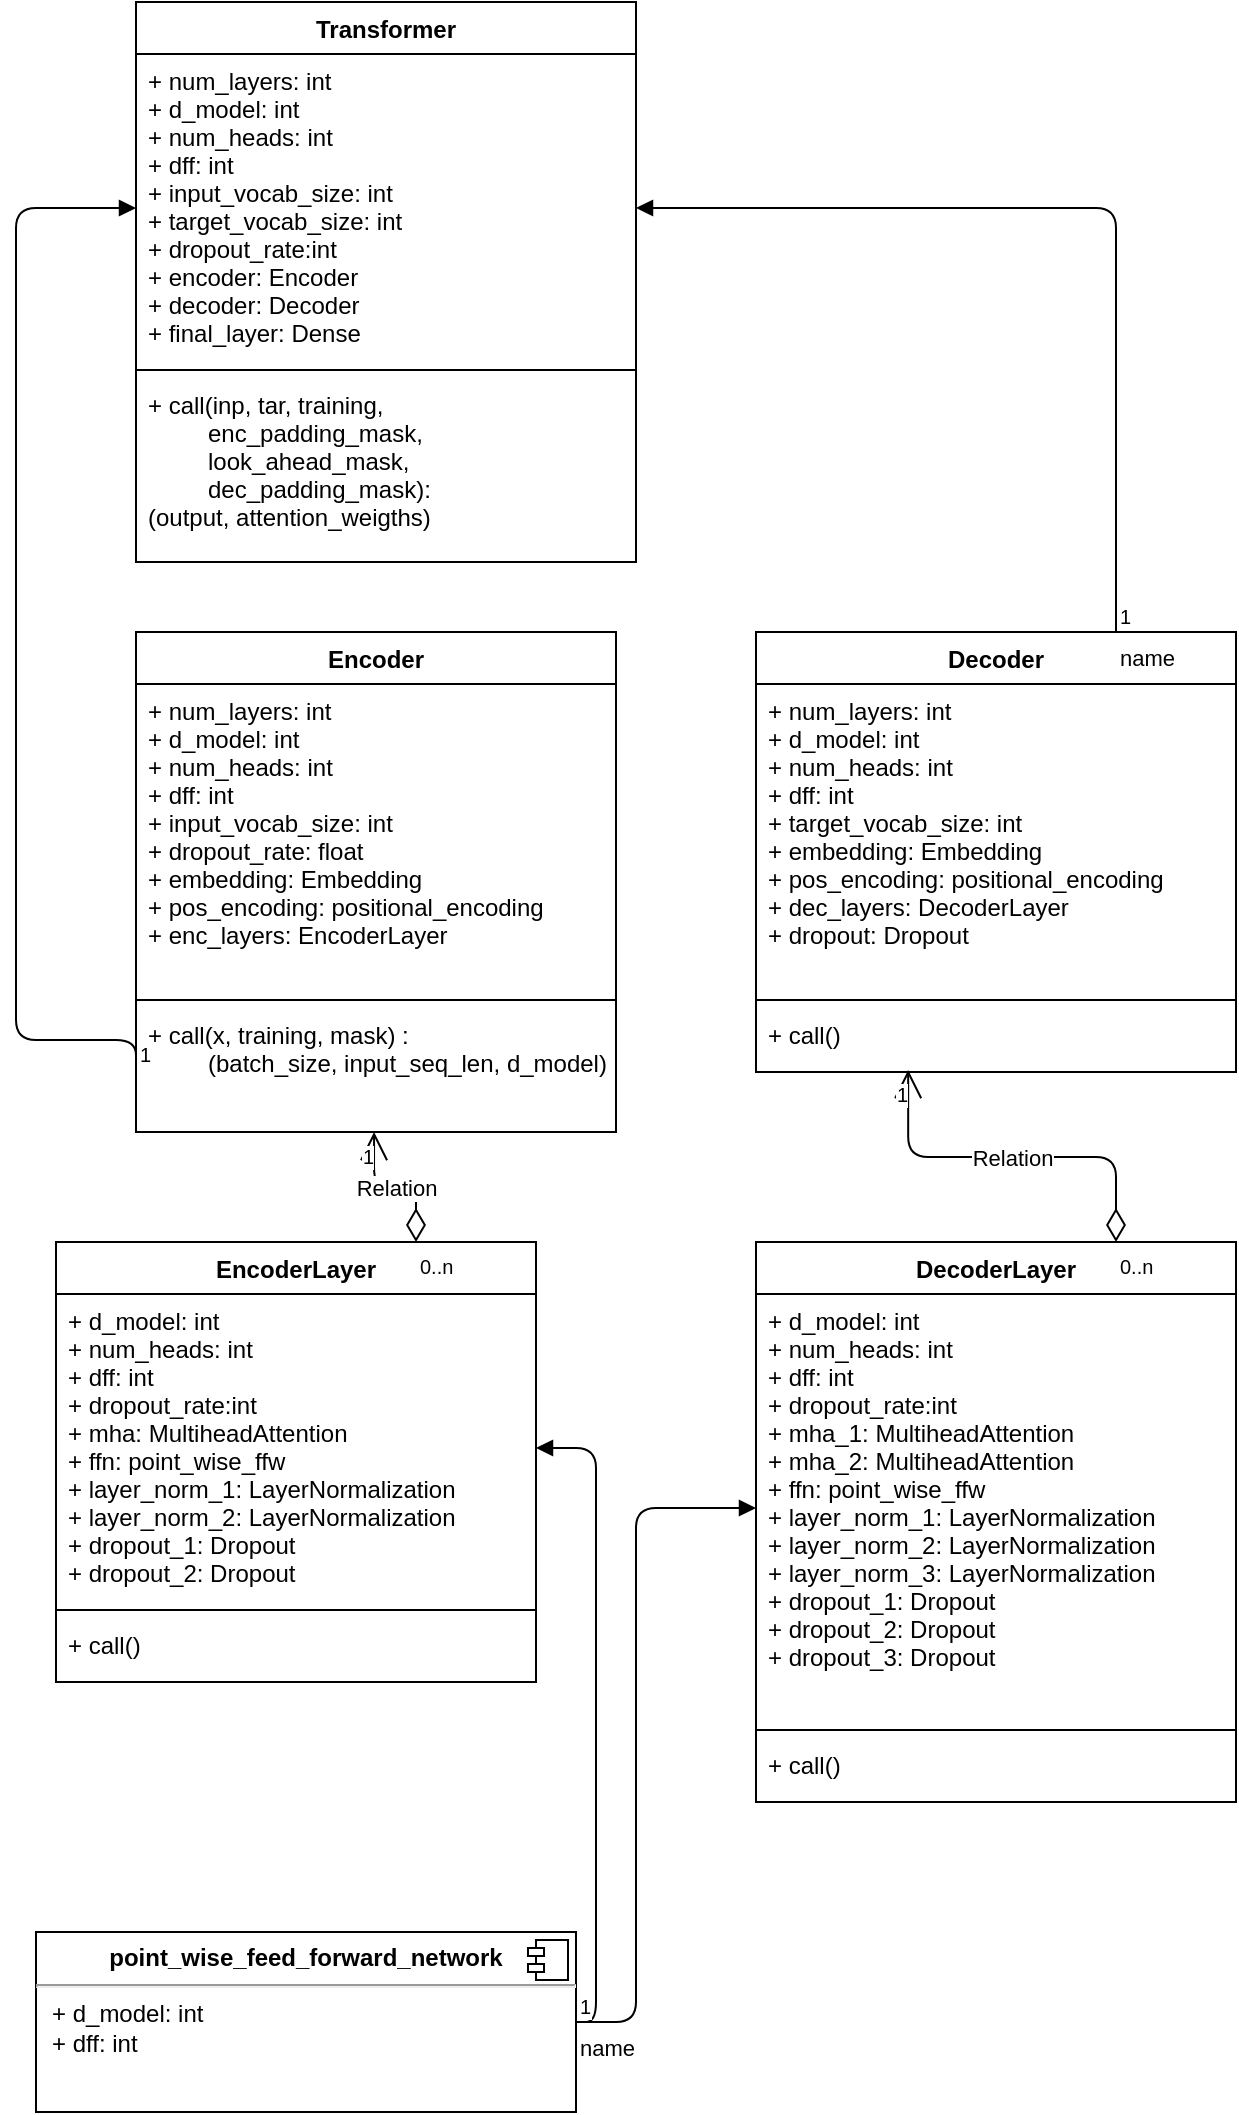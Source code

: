 <mxfile version="10.6.5" type="device"><diagram id="yxaMrDjpXiHlylC5TRum" name="Page-1"><mxGraphModel dx="1078" dy="812" grid="1" gridSize="10" guides="1" tooltips="1" connect="1" arrows="1" fold="1" page="1" pageScale="1" pageWidth="850" pageHeight="1100" math="0" shadow="0"><root><mxCell id="0"/><mxCell id="1" parent="0"/><mxCell id="pOJoa1dp1Yo3Zwxjf_ci-2" value="Transformer&#10;" style="swimlane;fontStyle=1;align=center;verticalAlign=top;childLayout=stackLayout;horizontal=1;startSize=26;horizontalStack=0;resizeParent=1;resizeParentMax=0;resizeLast=0;collapsible=1;marginBottom=0;" vertex="1" parent="1"><mxGeometry x="90" width="250" height="280" as="geometry"/></mxCell><mxCell id="pOJoa1dp1Yo3Zwxjf_ci-3" value="+ num_layers: int&#10;+ d_model: int&#10;+ num_heads: int&#10;+ dff: int&#10;+ input_vocab_size: int&#10;+ target_vocab_size: int&#10;+ dropout_rate:int&#10;+ encoder: Encoder&#10;+ decoder: Decoder&#10;+ final_layer: Dense&#10;" style="text;strokeColor=none;fillColor=none;align=left;verticalAlign=top;spacingLeft=4;spacingRight=4;overflow=hidden;rotatable=0;points=[[0,0.5],[1,0.5]];portConstraint=eastwest;" vertex="1" parent="pOJoa1dp1Yo3Zwxjf_ci-2"><mxGeometry y="26" width="250" height="154" as="geometry"/></mxCell><mxCell id="pOJoa1dp1Yo3Zwxjf_ci-4" value="" style="line;strokeWidth=1;fillColor=none;align=left;verticalAlign=middle;spacingTop=-1;spacingLeft=3;spacingRight=3;rotatable=0;labelPosition=right;points=[];portConstraint=eastwest;" vertex="1" parent="pOJoa1dp1Yo3Zwxjf_ci-2"><mxGeometry y="180" width="250" height="8" as="geometry"/></mxCell><mxCell id="pOJoa1dp1Yo3Zwxjf_ci-5" value="+ call(inp, tar, training, &#10;         enc_padding_mask, &#10;         look_ahead_mask, &#10;         dec_padding_mask): &#10;(output, attention_weigths)" style="text;strokeColor=none;fillColor=none;align=left;verticalAlign=top;spacingLeft=4;spacingRight=4;overflow=hidden;rotatable=0;points=[[0,0.5],[1,0.5]];portConstraint=eastwest;" vertex="1" parent="pOJoa1dp1Yo3Zwxjf_ci-2"><mxGeometry y="188" width="250" height="92" as="geometry"/></mxCell><mxCell id="pOJoa1dp1Yo3Zwxjf_ci-7" value="EncoderLayer&#10;" style="swimlane;fontStyle=1;align=center;verticalAlign=top;childLayout=stackLayout;horizontal=1;startSize=26;horizontalStack=0;resizeParent=1;resizeParentMax=0;resizeLast=0;collapsible=1;marginBottom=0;" vertex="1" parent="1"><mxGeometry x="50" y="620" width="240" height="220" as="geometry"/></mxCell><mxCell id="pOJoa1dp1Yo3Zwxjf_ci-8" value="+ d_model: int&#10;+ num_heads: int&#10;+ dff: int&#10;+ dropout_rate:int&#10;+ mha: MultiheadAttention&#10;+ ffn: point_wise_ffw&#10;+ layer_norm_1: LayerNormalization&#10;+ layer_norm_2: LayerNormalization&#10;+ dropout_1: Dropout&#10;+ dropout_2: Dropout&#10;" style="text;strokeColor=none;fillColor=none;align=left;verticalAlign=top;spacingLeft=4;spacingRight=4;overflow=hidden;rotatable=0;points=[[0,0.5],[1,0.5]];portConstraint=eastwest;" vertex="1" parent="pOJoa1dp1Yo3Zwxjf_ci-7"><mxGeometry y="26" width="240" height="154" as="geometry"/></mxCell><mxCell id="pOJoa1dp1Yo3Zwxjf_ci-9" value="" style="line;strokeWidth=1;fillColor=none;align=left;verticalAlign=middle;spacingTop=-1;spacingLeft=3;spacingRight=3;rotatable=0;labelPosition=right;points=[];portConstraint=eastwest;" vertex="1" parent="pOJoa1dp1Yo3Zwxjf_ci-7"><mxGeometry y="180" width="240" height="8" as="geometry"/></mxCell><mxCell id="pOJoa1dp1Yo3Zwxjf_ci-10" value="+ call()" style="text;strokeColor=none;fillColor=none;align=left;verticalAlign=top;spacingLeft=4;spacingRight=4;overflow=hidden;rotatable=0;points=[[0,0.5],[1,0.5]];portConstraint=eastwest;" vertex="1" parent="pOJoa1dp1Yo3Zwxjf_ci-7"><mxGeometry y="188" width="240" height="32" as="geometry"/></mxCell><mxCell id="pOJoa1dp1Yo3Zwxjf_ci-13" value="Encoder&#10;" style="swimlane;fontStyle=1;align=center;verticalAlign=top;childLayout=stackLayout;horizontal=1;startSize=26;horizontalStack=0;resizeParent=1;resizeParentMax=0;resizeLast=0;collapsible=1;marginBottom=0;" vertex="1" parent="1"><mxGeometry x="90" y="315" width="240" height="250" as="geometry"/></mxCell><mxCell id="pOJoa1dp1Yo3Zwxjf_ci-14" value="+ num_layers: int&#10;+ d_model: int&#10;+ num_heads: int&#10;+ dff: int&#10;+ input_vocab_size: int&#10;+ dropout_rate: float&#10;+ embedding: Embedding&#10;+ pos_encoding: positional_encoding&#10;+ enc_layers: EncoderLayer" style="text;strokeColor=none;fillColor=none;align=left;verticalAlign=top;spacingLeft=4;spacingRight=4;overflow=hidden;rotatable=0;points=[[0,0.5],[1,0.5]];portConstraint=eastwest;" vertex="1" parent="pOJoa1dp1Yo3Zwxjf_ci-13"><mxGeometry y="26" width="240" height="154" as="geometry"/></mxCell><mxCell id="pOJoa1dp1Yo3Zwxjf_ci-15" value="" style="line;strokeWidth=1;fillColor=none;align=left;verticalAlign=middle;spacingTop=-1;spacingLeft=3;spacingRight=3;rotatable=0;labelPosition=right;points=[];portConstraint=eastwest;" vertex="1" parent="pOJoa1dp1Yo3Zwxjf_ci-13"><mxGeometry y="180" width="240" height="8" as="geometry"/></mxCell><mxCell id="pOJoa1dp1Yo3Zwxjf_ci-16" value="+ call(x, training, mask) : &#10;         (batch_size, input_seq_len, d_model)" style="text;strokeColor=none;fillColor=none;align=left;verticalAlign=top;spacingLeft=4;spacingRight=4;overflow=hidden;rotatable=0;points=[[0,0.5],[1,0.5]];portConstraint=eastwest;" vertex="1" parent="pOJoa1dp1Yo3Zwxjf_ci-13"><mxGeometry y="188" width="240" height="62" as="geometry"/></mxCell><mxCell id="pOJoa1dp1Yo3Zwxjf_ci-19" value="Decoder&#10;" style="swimlane;fontStyle=1;align=center;verticalAlign=top;childLayout=stackLayout;horizontal=1;startSize=26;horizontalStack=0;resizeParent=1;resizeParentMax=0;resizeLast=0;collapsible=1;marginBottom=0;" vertex="1" parent="1"><mxGeometry x="400" y="315" width="240" height="220" as="geometry"/></mxCell><mxCell id="pOJoa1dp1Yo3Zwxjf_ci-20" value="+ num_layers: int&#10;+ d_model: int&#10;+ num_heads: int&#10;+ dff: int&#10;+ target_vocab_size: int&#10;+ embedding: Embedding&#10;+ pos_encoding: positional_encoding&#10;+ dec_layers: DecoderLayer&#10;+ dropout: Dropout&#10;" style="text;strokeColor=none;fillColor=none;align=left;verticalAlign=top;spacingLeft=4;spacingRight=4;overflow=hidden;rotatable=0;points=[[0,0.5],[1,0.5]];portConstraint=eastwest;" vertex="1" parent="pOJoa1dp1Yo3Zwxjf_ci-19"><mxGeometry y="26" width="240" height="154" as="geometry"/></mxCell><mxCell id="pOJoa1dp1Yo3Zwxjf_ci-21" value="" style="line;strokeWidth=1;fillColor=none;align=left;verticalAlign=middle;spacingTop=-1;spacingLeft=3;spacingRight=3;rotatable=0;labelPosition=right;points=[];portConstraint=eastwest;" vertex="1" parent="pOJoa1dp1Yo3Zwxjf_ci-19"><mxGeometry y="180" width="240" height="8" as="geometry"/></mxCell><mxCell id="pOJoa1dp1Yo3Zwxjf_ci-22" value="+ call()" style="text;strokeColor=none;fillColor=none;align=left;verticalAlign=top;spacingLeft=4;spacingRight=4;overflow=hidden;rotatable=0;points=[[0,0.5],[1,0.5]];portConstraint=eastwest;" vertex="1" parent="pOJoa1dp1Yo3Zwxjf_ci-19"><mxGeometry y="188" width="240" height="32" as="geometry"/></mxCell><mxCell id="pOJoa1dp1Yo3Zwxjf_ci-24" value="DecoderLayer&#10;" style="swimlane;fontStyle=1;align=center;verticalAlign=top;childLayout=stackLayout;horizontal=1;startSize=26;horizontalStack=0;resizeParent=1;resizeParentMax=0;resizeLast=0;collapsible=1;marginBottom=0;" vertex="1" parent="1"><mxGeometry x="400" y="620" width="240" height="280" as="geometry"/></mxCell><mxCell id="pOJoa1dp1Yo3Zwxjf_ci-25" value="+ d_model: int&#10;+ num_heads: int&#10;+ dff: int&#10;+ dropout_rate:int&#10;+ mha_1: MultiheadAttention&#10;+ mha_2: MultiheadAttention&#10;+ ffn: point_wise_ffw&#10;+ layer_norm_1: LayerNormalization&#10;+ layer_norm_2: LayerNormalization&#10;+ layer_norm_3: LayerNormalization&#10;+ dropout_1: Dropout&#10;+ dropout_2: Dropout&#10;+ dropout_3: Dropout&#10;" style="text;strokeColor=none;fillColor=none;align=left;verticalAlign=top;spacingLeft=4;spacingRight=4;overflow=hidden;rotatable=0;points=[[0,0.5],[1,0.5]];portConstraint=eastwest;" vertex="1" parent="pOJoa1dp1Yo3Zwxjf_ci-24"><mxGeometry y="26" width="240" height="214" as="geometry"/></mxCell><mxCell id="pOJoa1dp1Yo3Zwxjf_ci-26" value="" style="line;strokeWidth=1;fillColor=none;align=left;verticalAlign=middle;spacingTop=-1;spacingLeft=3;spacingRight=3;rotatable=0;labelPosition=right;points=[];portConstraint=eastwest;" vertex="1" parent="pOJoa1dp1Yo3Zwxjf_ci-24"><mxGeometry y="240" width="240" height="8" as="geometry"/></mxCell><mxCell id="pOJoa1dp1Yo3Zwxjf_ci-27" value="+ call()" style="text;strokeColor=none;fillColor=none;align=left;verticalAlign=top;spacingLeft=4;spacingRight=4;overflow=hidden;rotatable=0;points=[[0,0.5],[1,0.5]];portConstraint=eastwest;" vertex="1" parent="pOJoa1dp1Yo3Zwxjf_ci-24"><mxGeometry y="248" width="240" height="32" as="geometry"/></mxCell><mxCell id="pOJoa1dp1Yo3Zwxjf_ci-29" value="&lt;p style=&quot;margin: 0px ; margin-top: 6px ; text-align: center&quot;&gt;&lt;b&gt;point_wise_feed_forward_network&lt;/b&gt;&lt;/p&gt;&lt;hr&gt;&lt;p style=&quot;margin: 0px ; margin-left: 8px&quot;&gt;+ d_model: int&lt;/p&gt;&lt;p style=&quot;margin: 0px ; margin-left: 8px&quot;&gt;+ dff: int&lt;/p&gt;&lt;p style=&quot;margin: 0px ; margin-left: 8px&quot;&gt;&lt;br&gt;&lt;/p&gt;&lt;p style=&quot;margin: 0px ; margin-left: 8px&quot;&gt;&lt;br&gt;&lt;/p&gt;" style="align=left;overflow=fill;html=1;" vertex="1" parent="1"><mxGeometry x="40" y="965" width="270" height="90" as="geometry"/></mxCell><mxCell id="pOJoa1dp1Yo3Zwxjf_ci-30" value="" style="shape=component;jettyWidth=8;jettyHeight=4;" vertex="1" parent="pOJoa1dp1Yo3Zwxjf_ci-29"><mxGeometry x="1" width="20" height="20" relative="1" as="geometry"><mxPoint x="-24" y="4" as="offset"/></mxGeometry></mxCell><mxCell id="pOJoa1dp1Yo3Zwxjf_ci-33" value="name" style="endArrow=block;endFill=1;html=1;edgeStyle=orthogonalEdgeStyle;align=left;verticalAlign=top;exitX=1;exitY=0.5;exitDx=0;exitDy=0;entryX=0;entryY=0.5;entryDx=0;entryDy=0;" edge="1" parent="1" source="pOJoa1dp1Yo3Zwxjf_ci-29" target="pOJoa1dp1Yo3Zwxjf_ci-25"><mxGeometry x="-1" relative="1" as="geometry"><mxPoint x="40" y="1080" as="sourcePoint"/><mxPoint x="200" y="1080" as="targetPoint"/><Array as="points"><mxPoint x="340" y="1010"/><mxPoint x="340" y="753"/></Array></mxGeometry></mxCell><mxCell id="pOJoa1dp1Yo3Zwxjf_ci-34" value="1" style="resizable=0;html=1;align=left;verticalAlign=bottom;labelBackgroundColor=#ffffff;fontSize=10;" connectable="0" vertex="1" parent="pOJoa1dp1Yo3Zwxjf_ci-33"><mxGeometry x="-1" relative="1" as="geometry"/></mxCell><mxCell id="pOJoa1dp1Yo3Zwxjf_ci-35" value="name" style="endArrow=block;endFill=1;html=1;edgeStyle=orthogonalEdgeStyle;align=left;verticalAlign=top;exitX=1;exitY=0.5;exitDx=0;exitDy=0;entryX=1;entryY=0.5;entryDx=0;entryDy=0;" edge="1" parent="1" source="pOJoa1dp1Yo3Zwxjf_ci-29" target="pOJoa1dp1Yo3Zwxjf_ci-8"><mxGeometry x="-1" relative="1" as="geometry"><mxPoint x="40" y="1080" as="sourcePoint"/><mxPoint x="200" y="1080" as="targetPoint"/></mxGeometry></mxCell><mxCell id="pOJoa1dp1Yo3Zwxjf_ci-36" value="1" style="resizable=0;html=1;align=left;verticalAlign=bottom;labelBackgroundColor=#ffffff;fontSize=10;" connectable="0" vertex="1" parent="pOJoa1dp1Yo3Zwxjf_ci-35"><mxGeometry x="-1" relative="1" as="geometry"/></mxCell><mxCell id="pOJoa1dp1Yo3Zwxjf_ci-37" value="" style="endArrow=block;endFill=1;html=1;edgeStyle=orthogonalEdgeStyle;align=left;verticalAlign=top;exitX=0;exitY=0.5;exitDx=0;exitDy=0;entryX=0;entryY=0.5;entryDx=0;entryDy=0;" edge="1" parent="1" source="pOJoa1dp1Yo3Zwxjf_ci-16" target="pOJoa1dp1Yo3Zwxjf_ci-3"><mxGeometry x="-1" relative="1" as="geometry"><mxPoint x="30" y="460" as="sourcePoint"/><mxPoint x="20" y="590" as="targetPoint"/><Array as="points"><mxPoint x="30" y="519"/><mxPoint x="30" y="103"/></Array></mxGeometry></mxCell><mxCell id="pOJoa1dp1Yo3Zwxjf_ci-38" value="1" style="resizable=0;html=1;align=left;verticalAlign=bottom;labelBackgroundColor=#ffffff;fontSize=10;" connectable="0" vertex="1" parent="pOJoa1dp1Yo3Zwxjf_ci-37"><mxGeometry x="-1" relative="1" as="geometry"/></mxCell><mxCell id="pOJoa1dp1Yo3Zwxjf_ci-41" value="name" style="endArrow=block;endFill=1;html=1;edgeStyle=orthogonalEdgeStyle;align=left;verticalAlign=top;exitX=0.75;exitY=0;exitDx=0;exitDy=0;entryX=1;entryY=0.5;entryDx=0;entryDy=0;" edge="1" parent="1" source="pOJoa1dp1Yo3Zwxjf_ci-19" target="pOJoa1dp1Yo3Zwxjf_ci-3"><mxGeometry x="-1" relative="1" as="geometry"><mxPoint x="450" y="250" as="sourcePoint"/><mxPoint x="610" y="250" as="targetPoint"/></mxGeometry></mxCell><mxCell id="pOJoa1dp1Yo3Zwxjf_ci-42" value="1" style="resizable=0;html=1;align=left;verticalAlign=bottom;labelBackgroundColor=#ffffff;fontSize=10;" connectable="0" vertex="1" parent="pOJoa1dp1Yo3Zwxjf_ci-41"><mxGeometry x="-1" relative="1" as="geometry"/></mxCell><mxCell id="pOJoa1dp1Yo3Zwxjf_ci-43" value="Relation" style="endArrow=open;html=1;endSize=12;startArrow=diamondThin;startSize=14;startFill=0;edgeStyle=orthogonalEdgeStyle;exitX=0.75;exitY=0;exitDx=0;exitDy=0;entryX=0.496;entryY=1;entryDx=0;entryDy=0;entryPerimeter=0;" edge="1" parent="1" source="pOJoa1dp1Yo3Zwxjf_ci-7" target="pOJoa1dp1Yo3Zwxjf_ci-16"><mxGeometry relative="1" as="geometry"><mxPoint x="80" y="570" as="sourcePoint"/><mxPoint x="240" y="570" as="targetPoint"/></mxGeometry></mxCell><mxCell id="pOJoa1dp1Yo3Zwxjf_ci-44" value="0..n" style="resizable=0;html=1;align=left;verticalAlign=top;labelBackgroundColor=#ffffff;fontSize=10;" connectable="0" vertex="1" parent="pOJoa1dp1Yo3Zwxjf_ci-43"><mxGeometry x="-1" relative="1" as="geometry"/></mxCell><mxCell id="pOJoa1dp1Yo3Zwxjf_ci-45" value="1" style="resizable=0;html=1;align=right;verticalAlign=top;labelBackgroundColor=#ffffff;fontSize=10;" connectable="0" vertex="1" parent="pOJoa1dp1Yo3Zwxjf_ci-43"><mxGeometry x="1" relative="1" as="geometry"/></mxCell><mxCell id="pOJoa1dp1Yo3Zwxjf_ci-46" value="Relation" style="endArrow=open;html=1;endSize=12;startArrow=diamondThin;startSize=14;startFill=0;edgeStyle=orthogonalEdgeStyle;exitX=0.75;exitY=0;exitDx=0;exitDy=0;entryX=0.317;entryY=0.969;entryDx=0;entryDy=0;entryPerimeter=0;" edge="1" parent="1" source="pOJoa1dp1Yo3Zwxjf_ci-24" target="pOJoa1dp1Yo3Zwxjf_ci-22"><mxGeometry relative="1" as="geometry"><mxPoint x="460" y="570" as="sourcePoint"/><mxPoint x="620" y="570" as="targetPoint"/></mxGeometry></mxCell><mxCell id="pOJoa1dp1Yo3Zwxjf_ci-47" value="0..n" style="resizable=0;html=1;align=left;verticalAlign=top;labelBackgroundColor=#ffffff;fontSize=10;" connectable="0" vertex="1" parent="pOJoa1dp1Yo3Zwxjf_ci-46"><mxGeometry x="-1" relative="1" as="geometry"/></mxCell><mxCell id="pOJoa1dp1Yo3Zwxjf_ci-48" value="1" style="resizable=0;html=1;align=right;verticalAlign=top;labelBackgroundColor=#ffffff;fontSize=10;" connectable="0" vertex="1" parent="pOJoa1dp1Yo3Zwxjf_ci-46"><mxGeometry x="1" relative="1" as="geometry"/></mxCell></root></mxGraphModel></diagram></mxfile>